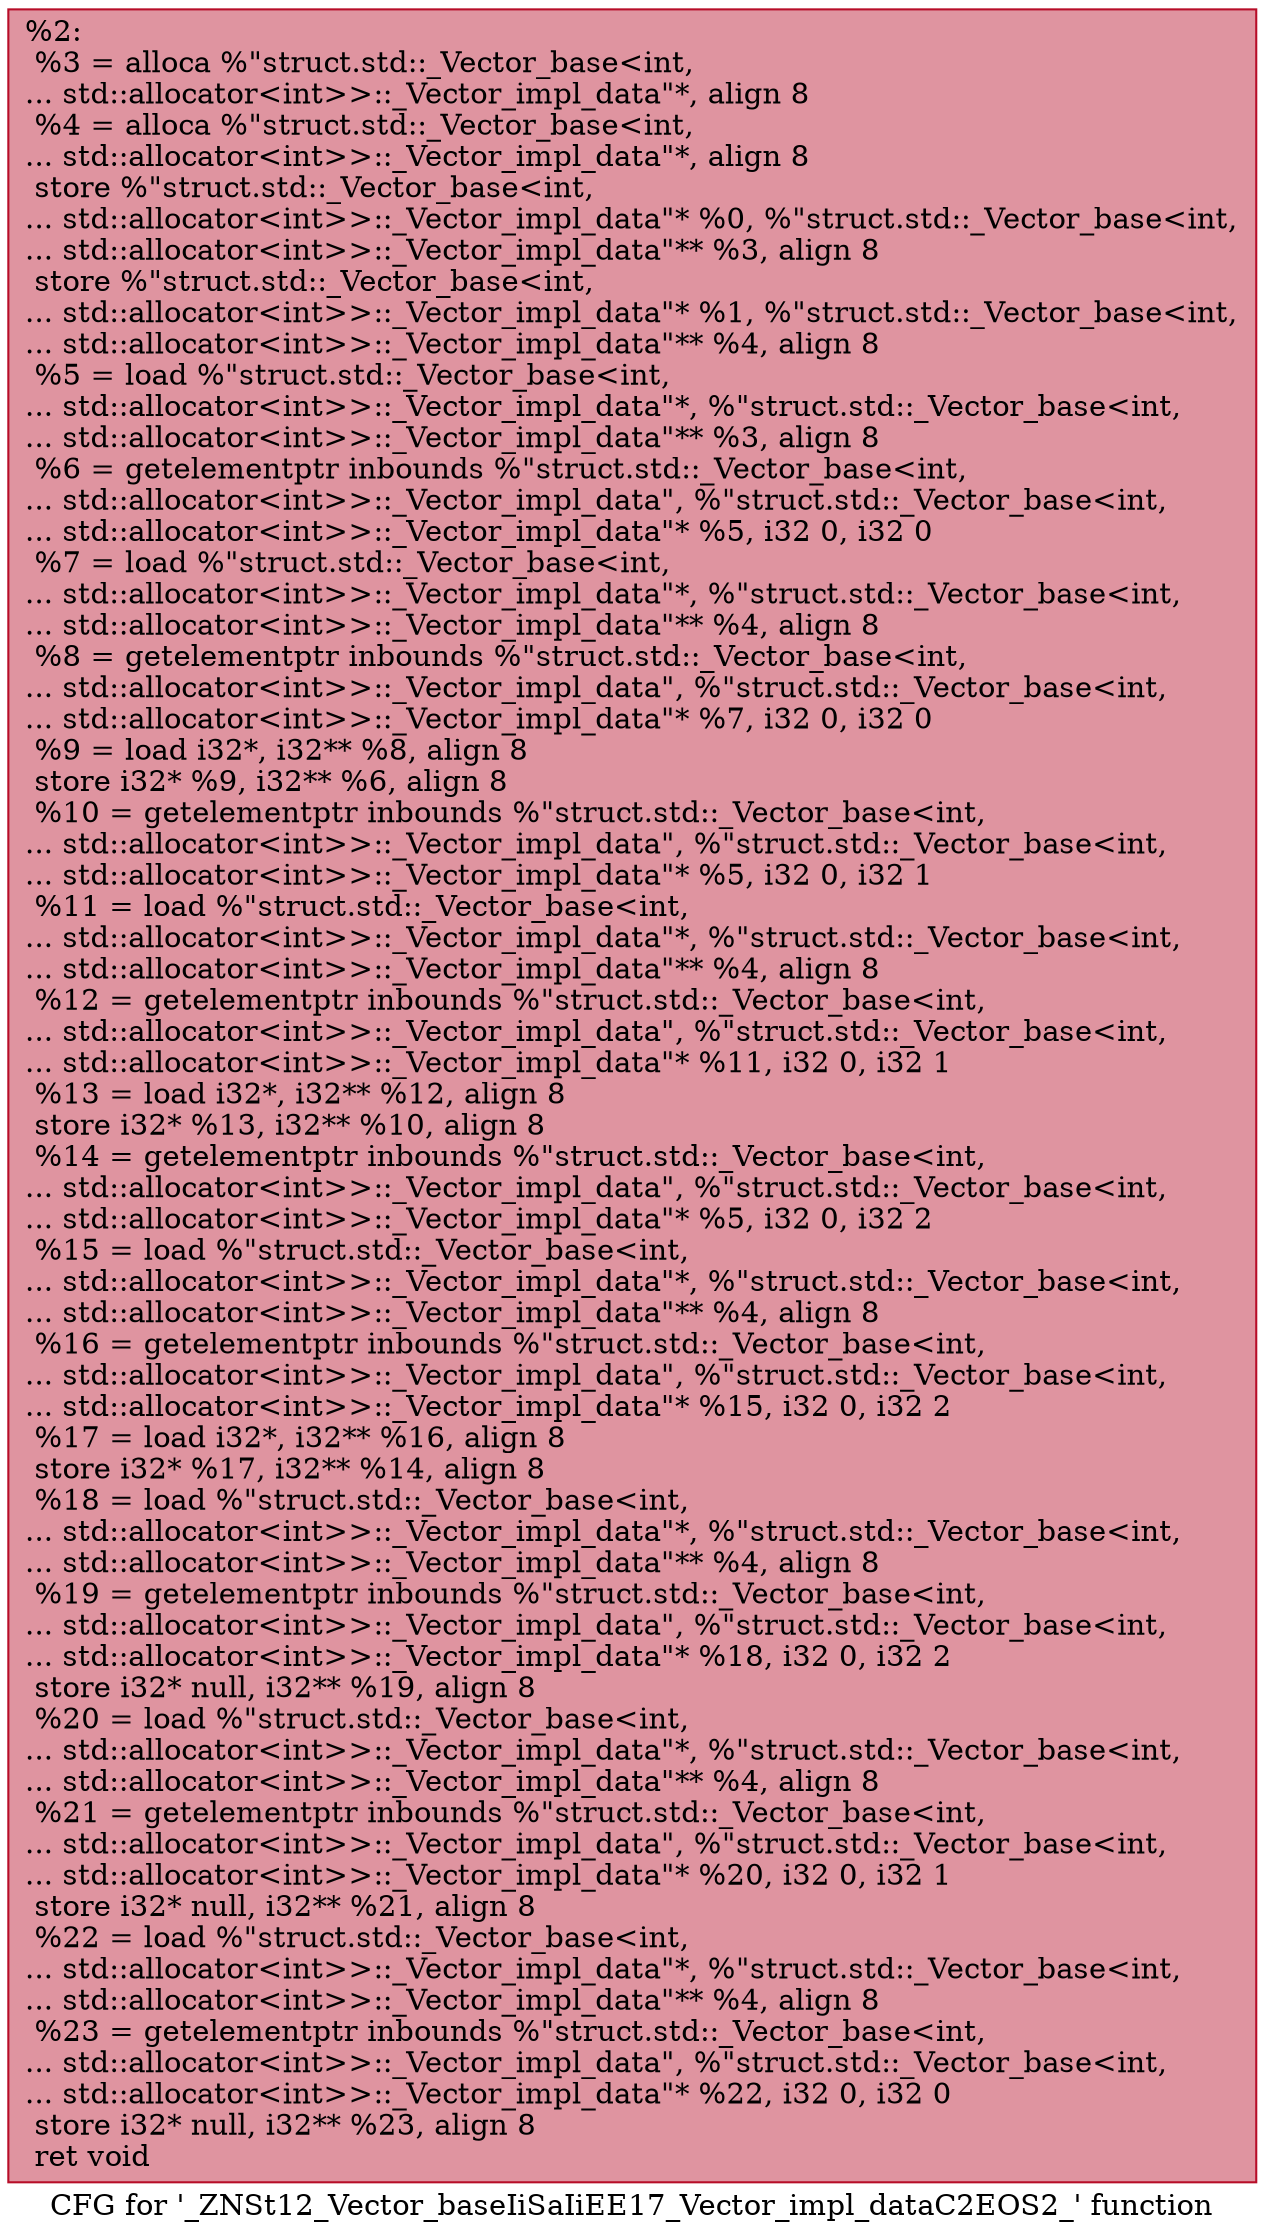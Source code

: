 digraph "CFG for '_ZNSt12_Vector_baseIiSaIiEE17_Vector_impl_dataC2EOS2_' function" {
	label="CFG for '_ZNSt12_Vector_baseIiSaIiEE17_Vector_impl_dataC2EOS2_' function";

	Node0x55d296e28f50 [shape=record,color="#b70d28ff", style=filled, fillcolor="#b70d2870",label="{%2:\l  %3 = alloca %\"struct.std::_Vector_base\<int,\l... std::allocator\<int\>\>::_Vector_impl_data\"*, align 8\l  %4 = alloca %\"struct.std::_Vector_base\<int,\l... std::allocator\<int\>\>::_Vector_impl_data\"*, align 8\l  store %\"struct.std::_Vector_base\<int,\l... std::allocator\<int\>\>::_Vector_impl_data\"* %0, %\"struct.std::_Vector_base\<int,\l... std::allocator\<int\>\>::_Vector_impl_data\"** %3, align 8\l  store %\"struct.std::_Vector_base\<int,\l... std::allocator\<int\>\>::_Vector_impl_data\"* %1, %\"struct.std::_Vector_base\<int,\l... std::allocator\<int\>\>::_Vector_impl_data\"** %4, align 8\l  %5 = load %\"struct.std::_Vector_base\<int,\l... std::allocator\<int\>\>::_Vector_impl_data\"*, %\"struct.std::_Vector_base\<int,\l... std::allocator\<int\>\>::_Vector_impl_data\"** %3, align 8\l  %6 = getelementptr inbounds %\"struct.std::_Vector_base\<int,\l... std::allocator\<int\>\>::_Vector_impl_data\", %\"struct.std::_Vector_base\<int,\l... std::allocator\<int\>\>::_Vector_impl_data\"* %5, i32 0, i32 0\l  %7 = load %\"struct.std::_Vector_base\<int,\l... std::allocator\<int\>\>::_Vector_impl_data\"*, %\"struct.std::_Vector_base\<int,\l... std::allocator\<int\>\>::_Vector_impl_data\"** %4, align 8\l  %8 = getelementptr inbounds %\"struct.std::_Vector_base\<int,\l... std::allocator\<int\>\>::_Vector_impl_data\", %\"struct.std::_Vector_base\<int,\l... std::allocator\<int\>\>::_Vector_impl_data\"* %7, i32 0, i32 0\l  %9 = load i32*, i32** %8, align 8\l  store i32* %9, i32** %6, align 8\l  %10 = getelementptr inbounds %\"struct.std::_Vector_base\<int,\l... std::allocator\<int\>\>::_Vector_impl_data\", %\"struct.std::_Vector_base\<int,\l... std::allocator\<int\>\>::_Vector_impl_data\"* %5, i32 0, i32 1\l  %11 = load %\"struct.std::_Vector_base\<int,\l... std::allocator\<int\>\>::_Vector_impl_data\"*, %\"struct.std::_Vector_base\<int,\l... std::allocator\<int\>\>::_Vector_impl_data\"** %4, align 8\l  %12 = getelementptr inbounds %\"struct.std::_Vector_base\<int,\l... std::allocator\<int\>\>::_Vector_impl_data\", %\"struct.std::_Vector_base\<int,\l... std::allocator\<int\>\>::_Vector_impl_data\"* %11, i32 0, i32 1\l  %13 = load i32*, i32** %12, align 8\l  store i32* %13, i32** %10, align 8\l  %14 = getelementptr inbounds %\"struct.std::_Vector_base\<int,\l... std::allocator\<int\>\>::_Vector_impl_data\", %\"struct.std::_Vector_base\<int,\l... std::allocator\<int\>\>::_Vector_impl_data\"* %5, i32 0, i32 2\l  %15 = load %\"struct.std::_Vector_base\<int,\l... std::allocator\<int\>\>::_Vector_impl_data\"*, %\"struct.std::_Vector_base\<int,\l... std::allocator\<int\>\>::_Vector_impl_data\"** %4, align 8\l  %16 = getelementptr inbounds %\"struct.std::_Vector_base\<int,\l... std::allocator\<int\>\>::_Vector_impl_data\", %\"struct.std::_Vector_base\<int,\l... std::allocator\<int\>\>::_Vector_impl_data\"* %15, i32 0, i32 2\l  %17 = load i32*, i32** %16, align 8\l  store i32* %17, i32** %14, align 8\l  %18 = load %\"struct.std::_Vector_base\<int,\l... std::allocator\<int\>\>::_Vector_impl_data\"*, %\"struct.std::_Vector_base\<int,\l... std::allocator\<int\>\>::_Vector_impl_data\"** %4, align 8\l  %19 = getelementptr inbounds %\"struct.std::_Vector_base\<int,\l... std::allocator\<int\>\>::_Vector_impl_data\", %\"struct.std::_Vector_base\<int,\l... std::allocator\<int\>\>::_Vector_impl_data\"* %18, i32 0, i32 2\l  store i32* null, i32** %19, align 8\l  %20 = load %\"struct.std::_Vector_base\<int,\l... std::allocator\<int\>\>::_Vector_impl_data\"*, %\"struct.std::_Vector_base\<int,\l... std::allocator\<int\>\>::_Vector_impl_data\"** %4, align 8\l  %21 = getelementptr inbounds %\"struct.std::_Vector_base\<int,\l... std::allocator\<int\>\>::_Vector_impl_data\", %\"struct.std::_Vector_base\<int,\l... std::allocator\<int\>\>::_Vector_impl_data\"* %20, i32 0, i32 1\l  store i32* null, i32** %21, align 8\l  %22 = load %\"struct.std::_Vector_base\<int,\l... std::allocator\<int\>\>::_Vector_impl_data\"*, %\"struct.std::_Vector_base\<int,\l... std::allocator\<int\>\>::_Vector_impl_data\"** %4, align 8\l  %23 = getelementptr inbounds %\"struct.std::_Vector_base\<int,\l... std::allocator\<int\>\>::_Vector_impl_data\", %\"struct.std::_Vector_base\<int,\l... std::allocator\<int\>\>::_Vector_impl_data\"* %22, i32 0, i32 0\l  store i32* null, i32** %23, align 8\l  ret void\l}"];
}
